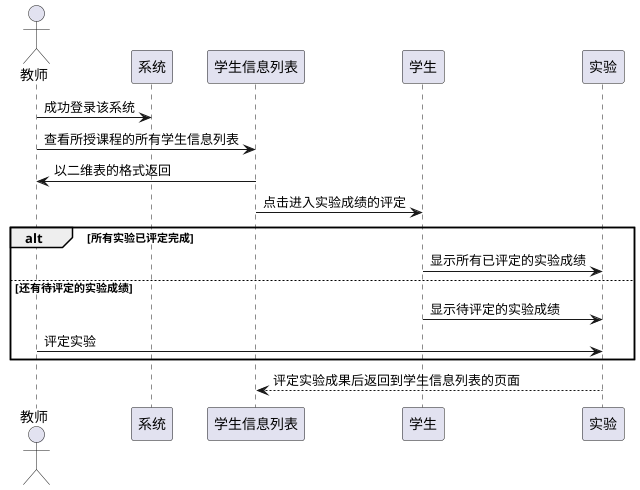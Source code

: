 @startuml
actor 教师
教师 -> 系统: 成功登录该系统
教师 -> 学生信息列表:查看所授课程的所有学生信息列表
学生信息列表 -> 教师:以二维表的格式返回
学生信息列表 -> 学生:点击进入实验成绩的评定

alt 所有实验已评定完成
学生 ->实验: 显示所有已评定的实验成绩
else 还有待评定的实验成绩
学生 ->实验: 显示待评定的实验成绩
教师-> 实验: 评定实验
end
实验 --> 学生信息列表:评定实验成果后返回到学生信息列表的页面


@enduml